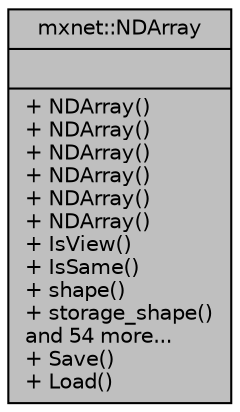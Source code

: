 digraph "mxnet::NDArray"
{
  edge [fontname="Helvetica",fontsize="10",labelfontname="Helvetica",labelfontsize="10"];
  node [fontname="Helvetica",fontsize="10",shape=record];
  Node1 [label="{mxnet::NDArray\n||+ NDArray()\l+ NDArray()\l+ NDArray()\l+ NDArray()\l+ NDArray()\l+ NDArray()\l+ IsView()\l+ IsSame()\l+ shape()\l+ storage_shape()\land 54 more...\l+ Save()\l+ Load()\l}",height=0.2,width=0.4,color="black", fillcolor="grey75", style="filled", fontcolor="black"];
}
